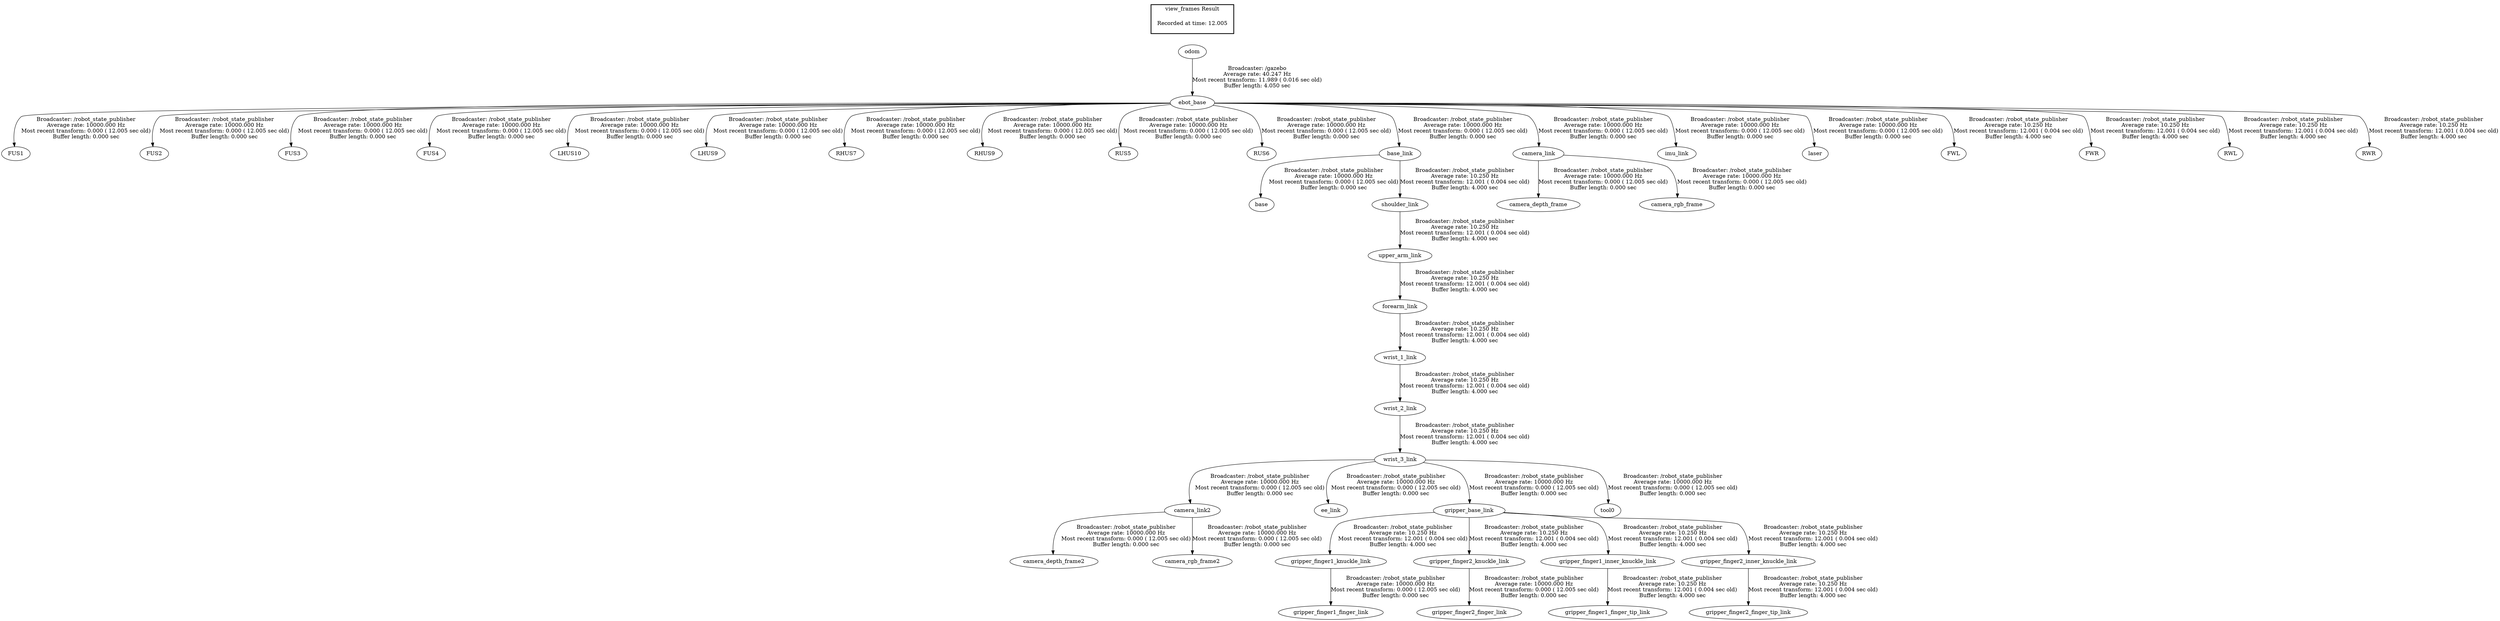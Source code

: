 digraph G {
"ebot_base" -> "FUS1"[label="Broadcaster: /robot_state_publisher\nAverage rate: 10000.000 Hz\nMost recent transform: 0.000 ( 12.005 sec old)\nBuffer length: 0.000 sec\n"];
"odom" -> "ebot_base"[label="Broadcaster: /gazebo\nAverage rate: 40.247 Hz\nMost recent transform: 11.989 ( 0.016 sec old)\nBuffer length: 4.050 sec\n"];
"ebot_base" -> "FUS2"[label="Broadcaster: /robot_state_publisher\nAverage rate: 10000.000 Hz\nMost recent transform: 0.000 ( 12.005 sec old)\nBuffer length: 0.000 sec\n"];
"ebot_base" -> "FUS3"[label="Broadcaster: /robot_state_publisher\nAverage rate: 10000.000 Hz\nMost recent transform: 0.000 ( 12.005 sec old)\nBuffer length: 0.000 sec\n"];
"ebot_base" -> "FUS4"[label="Broadcaster: /robot_state_publisher\nAverage rate: 10000.000 Hz\nMost recent transform: 0.000 ( 12.005 sec old)\nBuffer length: 0.000 sec\n"];
"ebot_base" -> "LHUS10"[label="Broadcaster: /robot_state_publisher\nAverage rate: 10000.000 Hz\nMost recent transform: 0.000 ( 12.005 sec old)\nBuffer length: 0.000 sec\n"];
"ebot_base" -> "LHUS9"[label="Broadcaster: /robot_state_publisher\nAverage rate: 10000.000 Hz\nMost recent transform: 0.000 ( 12.005 sec old)\nBuffer length: 0.000 sec\n"];
"ebot_base" -> "RHUS7"[label="Broadcaster: /robot_state_publisher\nAverage rate: 10000.000 Hz\nMost recent transform: 0.000 ( 12.005 sec old)\nBuffer length: 0.000 sec\n"];
"ebot_base" -> "RHUS9"[label="Broadcaster: /robot_state_publisher\nAverage rate: 10000.000 Hz\nMost recent transform: 0.000 ( 12.005 sec old)\nBuffer length: 0.000 sec\n"];
"ebot_base" -> "RUS5"[label="Broadcaster: /robot_state_publisher\nAverage rate: 10000.000 Hz\nMost recent transform: 0.000 ( 12.005 sec old)\nBuffer length: 0.000 sec\n"];
"ebot_base" -> "RUS6"[label="Broadcaster: /robot_state_publisher\nAverage rate: 10000.000 Hz\nMost recent transform: 0.000 ( 12.005 sec old)\nBuffer length: 0.000 sec\n"];
"base_link" -> "base"[label="Broadcaster: /robot_state_publisher\nAverage rate: 10000.000 Hz\nMost recent transform: 0.000 ( 12.005 sec old)\nBuffer length: 0.000 sec\n"];
"ebot_base" -> "base_link"[label="Broadcaster: /robot_state_publisher\nAverage rate: 10000.000 Hz\nMost recent transform: 0.000 ( 12.005 sec old)\nBuffer length: 0.000 sec\n"];
"camera_link" -> "camera_depth_frame"[label="Broadcaster: /robot_state_publisher\nAverage rate: 10000.000 Hz\nMost recent transform: 0.000 ( 12.005 sec old)\nBuffer length: 0.000 sec\n"];
"ebot_base" -> "camera_link"[label="Broadcaster: /robot_state_publisher\nAverage rate: 10000.000 Hz\nMost recent transform: 0.000 ( 12.005 sec old)\nBuffer length: 0.000 sec\n"];
"camera_link2" -> "camera_depth_frame2"[label="Broadcaster: /robot_state_publisher\nAverage rate: 10000.000 Hz\nMost recent transform: 0.000 ( 12.005 sec old)\nBuffer length: 0.000 sec\n"];
"wrist_3_link" -> "camera_link2"[label="Broadcaster: /robot_state_publisher\nAverage rate: 10000.000 Hz\nMost recent transform: 0.000 ( 12.005 sec old)\nBuffer length: 0.000 sec\n"];
"camera_link" -> "camera_rgb_frame"[label="Broadcaster: /robot_state_publisher\nAverage rate: 10000.000 Hz\nMost recent transform: 0.000 ( 12.005 sec old)\nBuffer length: 0.000 sec\n"];
"camera_link2" -> "camera_rgb_frame2"[label="Broadcaster: /robot_state_publisher\nAverage rate: 10000.000 Hz\nMost recent transform: 0.000 ( 12.005 sec old)\nBuffer length: 0.000 sec\n"];
"wrist_3_link" -> "ee_link"[label="Broadcaster: /robot_state_publisher\nAverage rate: 10000.000 Hz\nMost recent transform: 0.000 ( 12.005 sec old)\nBuffer length: 0.000 sec\n"];
"wrist_2_link" -> "wrist_3_link"[label="Broadcaster: /robot_state_publisher\nAverage rate: 10.250 Hz\nMost recent transform: 12.001 ( 0.004 sec old)\nBuffer length: 4.000 sec\n"];
"wrist_3_link" -> "gripper_base_link"[label="Broadcaster: /robot_state_publisher\nAverage rate: 10000.000 Hz\nMost recent transform: 0.000 ( 12.005 sec old)\nBuffer length: 0.000 sec\n"];
"gripper_finger1_knuckle_link" -> "gripper_finger1_finger_link"[label="Broadcaster: /robot_state_publisher\nAverage rate: 10000.000 Hz\nMost recent transform: 0.000 ( 12.005 sec old)\nBuffer length: 0.000 sec\n"];
"gripper_base_link" -> "gripper_finger1_knuckle_link"[label="Broadcaster: /robot_state_publisher\nAverage rate: 10.250 Hz\nMost recent transform: 12.001 ( 0.004 sec old)\nBuffer length: 4.000 sec\n"];
"gripper_finger2_knuckle_link" -> "gripper_finger2_finger_link"[label="Broadcaster: /robot_state_publisher\nAverage rate: 10000.000 Hz\nMost recent transform: 0.000 ( 12.005 sec old)\nBuffer length: 0.000 sec\n"];
"gripper_base_link" -> "gripper_finger2_knuckle_link"[label="Broadcaster: /robot_state_publisher\nAverage rate: 10.250 Hz\nMost recent transform: 12.001 ( 0.004 sec old)\nBuffer length: 4.000 sec\n"];
"ebot_base" -> "imu_link"[label="Broadcaster: /robot_state_publisher\nAverage rate: 10000.000 Hz\nMost recent transform: 0.000 ( 12.005 sec old)\nBuffer length: 0.000 sec\n"];
"ebot_base" -> "laser"[label="Broadcaster: /robot_state_publisher\nAverage rate: 10000.000 Hz\nMost recent transform: 0.000 ( 12.005 sec old)\nBuffer length: 0.000 sec\n"];
"wrist_3_link" -> "tool0"[label="Broadcaster: /robot_state_publisher\nAverage rate: 10000.000 Hz\nMost recent transform: 0.000 ( 12.005 sec old)\nBuffer length: 0.000 sec\n"];
"ebot_base" -> "FWL"[label="Broadcaster: /robot_state_publisher\nAverage rate: 10.250 Hz\nMost recent transform: 12.001 ( 0.004 sec old)\nBuffer length: 4.000 sec\n"];
"ebot_base" -> "FWR"[label="Broadcaster: /robot_state_publisher\nAverage rate: 10.250 Hz\nMost recent transform: 12.001 ( 0.004 sec old)\nBuffer length: 4.000 sec\n"];
"ebot_base" -> "RWL"[label="Broadcaster: /robot_state_publisher\nAverage rate: 10.250 Hz\nMost recent transform: 12.001 ( 0.004 sec old)\nBuffer length: 4.000 sec\n"];
"ebot_base" -> "RWR"[label="Broadcaster: /robot_state_publisher\nAverage rate: 10.250 Hz\nMost recent transform: 12.001 ( 0.004 sec old)\nBuffer length: 4.000 sec\n"];
"upper_arm_link" -> "forearm_link"[label="Broadcaster: /robot_state_publisher\nAverage rate: 10.250 Hz\nMost recent transform: 12.001 ( 0.004 sec old)\nBuffer length: 4.000 sec\n"];
"shoulder_link" -> "upper_arm_link"[label="Broadcaster: /robot_state_publisher\nAverage rate: 10.250 Hz\nMost recent transform: 12.001 ( 0.004 sec old)\nBuffer length: 4.000 sec\n"];
"gripper_finger1_inner_knuckle_link" -> "gripper_finger1_finger_tip_link"[label="Broadcaster: /robot_state_publisher\nAverage rate: 10.250 Hz\nMost recent transform: 12.001 ( 0.004 sec old)\nBuffer length: 4.000 sec\n"];
"gripper_base_link" -> "gripper_finger1_inner_knuckle_link"[label="Broadcaster: /robot_state_publisher\nAverage rate: 10.250 Hz\nMost recent transform: 12.001 ( 0.004 sec old)\nBuffer length: 4.000 sec\n"];
"gripper_finger2_inner_knuckle_link" -> "gripper_finger2_finger_tip_link"[label="Broadcaster: /robot_state_publisher\nAverage rate: 10.250 Hz\nMost recent transform: 12.001 ( 0.004 sec old)\nBuffer length: 4.000 sec\n"];
"gripper_base_link" -> "gripper_finger2_inner_knuckle_link"[label="Broadcaster: /robot_state_publisher\nAverage rate: 10.250 Hz\nMost recent transform: 12.001 ( 0.004 sec old)\nBuffer length: 4.000 sec\n"];
"base_link" -> "shoulder_link"[label="Broadcaster: /robot_state_publisher\nAverage rate: 10.250 Hz\nMost recent transform: 12.001 ( 0.004 sec old)\nBuffer length: 4.000 sec\n"];
"forearm_link" -> "wrist_1_link"[label="Broadcaster: /robot_state_publisher\nAverage rate: 10.250 Hz\nMost recent transform: 12.001 ( 0.004 sec old)\nBuffer length: 4.000 sec\n"];
"wrist_1_link" -> "wrist_2_link"[label="Broadcaster: /robot_state_publisher\nAverage rate: 10.250 Hz\nMost recent transform: 12.001 ( 0.004 sec old)\nBuffer length: 4.000 sec\n"];
edge [style=invis];
 subgraph cluster_legend { style=bold; color=black; label ="view_frames Result";
"Recorded at time: 12.005"[ shape=plaintext ] ;
 }->"odom";
}